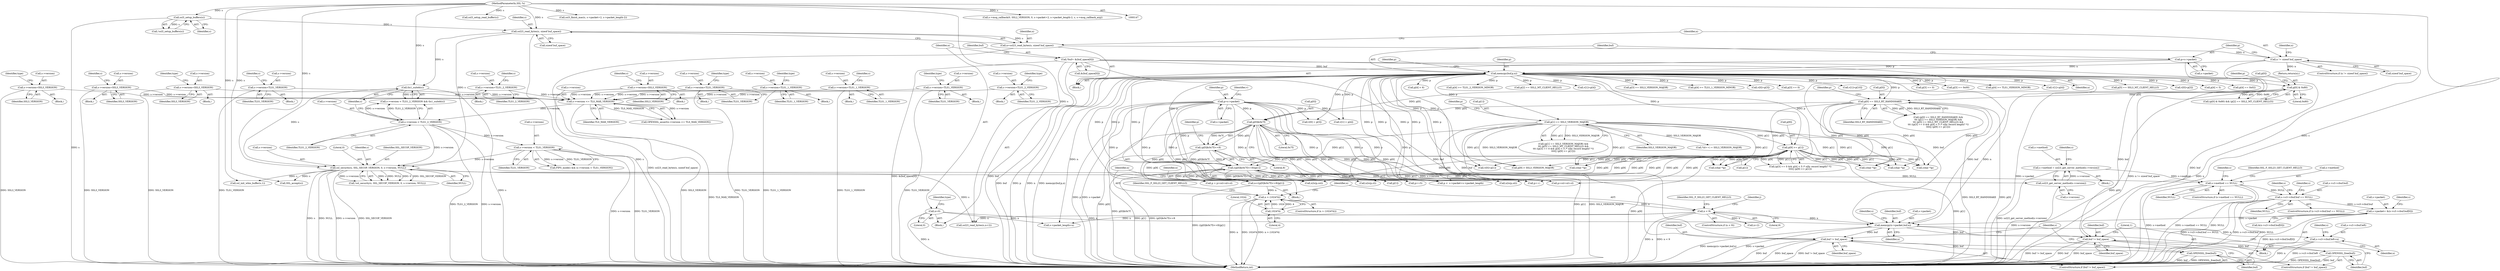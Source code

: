 digraph "0_openssl_392fa7a952e97d82eac6958c81ed1e256e6b8ca5@API" {
"1001165" [label="(Call,memcpy(s->packet,buf,n))"];
"1001151" [label="(Call,s->packet= &(s->s3->rbuf.buf[0]))"];
"1001137" [label="(Call,s->s3->rbuf.buf == NULL)"];
"1001105" [label="(Call,s->method == NULL)"];
"1001096" [label="(Call,s->method = ssl23_get_server_method(s->version))"];
"1001100" [label="(Call,ssl23_get_server_method(s->version))"];
"1000723" [label="(Call,ssl_security(s, SSL_SECOP_VERSION, 0, s->version, NULL))"];
"1000199" [label="(Call,ssl23_read_bytes(s, sizeof buf_space))"];
"1000194" [label="(Call,ssl3_setup_buffers(s))"];
"1000148" [label="(MethodParameterIn,SSL *s)"];
"1000701" [label="(Call,tls1_suiteb(s))"];
"1000696" [label="(Call,s->version < TLS1_2_VERSION)"];
"1000689" [label="(Call,s->version <= TLS_MAX_VERSION)"];
"1000606" [label="(Call,s->version=SSL3_VERSION)"];
"1000375" [label="(Call,s->version=SSL3_VERSION)"];
"1000588" [label="(Call,s->version=SSL3_VERSION)"];
"1000356" [label="(Call,s->version=TLS1_VERSION)"];
"1000312" [label="(Call,s->version=TLS1_2_VERSION)"];
"1000406" [label="(Call,s->version=SSL3_VERSION)"];
"1000623" [label="(Call,s->version=TLS1_VERSION)"];
"1000554" [label="(Call,s->version=TLS1_1_VERSION)"];
"1000337" [label="(Call,s->version=TLS1_1_VERSION)"];
"1000571" [label="(Call,s->version=TLS1_VERSION)"];
"1000531" [label="(Call,s->version=TLS1_2_VERSION)"];
"1000711" [label="(Call,s->version < TLS1_VERSION)"];
"1000215" [label="(Call,memcpy(buf,p,n))"];
"1000152" [label="(Call,*buf= &(buf_space[0]))"];
"1000210" [label="(Call,p=s->packet)"];
"1000204" [label="(Call,n != sizeof buf_space)"];
"1000197" [label="(Call,n=ssl23_read_bytes(s, sizeof buf_space))"];
"1000167" [label="(Call,n=0)"];
"1000790" [label="(Call,n < 9)"];
"1000779" [label="(Call,n > (1024*4))"];
"1000765" [label="(Call,n=((p[0]&0x7f)<<8)|p[1])"];
"1000767" [label="(Call,((p[0]&0x7f)<<8)|p[1])"];
"1000768" [label="(Call,(p[0]&0x7f)<<8)"];
"1000769" [label="(Call,p[0]&0x7f)"];
"1000746" [label="(Call,p=s->packet)"];
"1000221" [label="(Call,p[0] & 0x80)"];
"1000430" [label="(Call,p[0] == SSL3_RT_HANDSHAKE)"];
"1000436" [label="(Call,p[1] == SSL3_VERSION_MAJOR)"];
"1000459" [label="(Call,p[9] >= p[1])"];
"1000781" [label="(Call,1024*4)"];
"1001171" [label="(Call,s->s3->rbuf.left=n)"];
"1001255" [label="(Call,buf != buf_space)"];
"1001258" [label="(Call,OPENSSL_free(buf))"];
"1001265" [label="(Call,buf != buf_space)"];
"1001268" [label="(Call,OPENSSL_free(buf))"];
"1000693" [label="(Identifier,TLS_MAX_VERSION)"];
"1000765" [label="(Call,n=((p[0]&0x7f)<<8)|p[1])"];
"1000607" [label="(Call,s->version)"];
"1001262" [label="(Identifier,s)"];
"1000537" [label="(Identifier,type)"];
"1000789" [label="(ControlStructure,if (n < 9))"];
"1001131" [label="(Call,s->packet_length=n)"];
"1000790" [label="(Call,n < 9)"];
"1001145" [label="(Identifier,NULL)"];
"1000228" [label="(Identifier,p)"];
"1001175" [label="(Identifier,s)"];
"1001170" [label="(Identifier,n)"];
"1000781" [label="(Call,1024*4)"];
"1000899" [label="(Call,*(d++) = SSL3_VERSION_MAJOR)"];
"1000492" [label="(Call,p[9] > SSL3_VERSION_MAJOR)"];
"1000768" [label="(Call,(p[0]&0x7f)<<8)"];
"1001138" [label="(Call,s->s3->rbuf.buf)"];
"1001169" [label="(Identifier,buf)"];
"1001100" [label="(Call,ssl23_get_server_method(s->version))"];
"1000594" [label="(Identifier,type)"];
"1000481" [label="(Call,p[4] < 6)"];
"1001101" [label="(Call,s->version)"];
"1000169" [label="(Literal,0)"];
"1000437" [label="(Call,p[1])"];
"1000767" [label="(Call,((p[0]&0x7f)<<8)|p[1])"];
"1000695" [label="(Call,s->version < TLS1_2_VERSION && tls1_suiteb(s))"];
"1000376" [label="(Call,s->version)"];
"1000212" [label="(Call,s->packet)"];
"1001155" [label="(Call,&(s->s3->rbuf.buf[0]))"];
"1000413" [label="(Identifier,s)"];
"1000220" [label="(Call,(p[0] & 0x80) && (p[2] == SSL2_MT_CLIENT_HELLO))"];
"1000766" [label="(Identifier,n)"];
"1001267" [label="(Identifier,buf_space)"];
"1001171" [label="(Call,s->s3->rbuf.left=n)"];
"1000696" [label="(Call,s->version < TLS1_2_VERSION)"];
"1000795" [label="(Identifier,SSL_F_SSL23_GET_CLIENT_HELLO)"];
"1000201" [label="(Call,sizeof buf_space)"];
"1000316" [label="(Identifier,TLS1_2_VERSION)"];
"1000313" [label="(Call,s->version)"];
"1001016" [label="(Call,p <  s->packet+s->packet_length)"];
"1000727" [label="(Call,s->version)"];
"1001107" [label="(Identifier,s)"];
"1000356" [label="(Call,s->version=TLS1_VERSION)"];
"1001257" [label="(Identifier,buf_space)"];
"1001184" [label="(Identifier,s)"];
"1000726" [label="(Literal,0)"];
"1000182" [label="(Block,)"];
"1000221" [label="(Call,p[0] & 0x80)"];
"1000300" [label="(Call,p[4] >= TLS1_2_VERSION_MINOR)"];
"1000775" [label="(Call,p[1])"];
"1000746" [label="(Call,p=s->packet)"];
"1000209" [label="(Identifier,n)"];
"1000410" [label="(Identifier,SSL3_VERSION)"];
"1000195" [label="(Identifier,s)"];
"1000206" [label="(Call,sizeof buf_space)"];
"1000319" [label="(Identifier,s)"];
"1001151" [label="(Call,s->packet= &(s->s3->rbuf.buf[0]))"];
"1000606" [label="(Call,s->version=SSL3_VERSION)"];
"1001118" [label="(Identifier,s)"];
"1000226" [label="(Call,p[2] == SSL2_MT_CLIENT_HELLO)"];
"1000208" [label="(Return,return(n);)"];
"1000791" [label="(Identifier,n)"];
"1000198" [label="(Identifier,n)"];
"1001117" [label="(Call,ssl_init_wbio_buffer(s,1))"];
"1000252" [label="(Call,v[1]=p[4])"];
"1000773" [label="(Literal,0x7f)"];
"1000646" [label="(Call,(char *)p)"];
"1000688" [label="(Call,OPENSSL_assert(s->version <= TLS_MAX_VERSION))"];
"1000363" [label="(Identifier,s)"];
"1001031" [label="(Call,p++)"];
"1000463" [label="(Call,p[1])"];
"1000802" [label="(Call,n+2)"];
"1000344" [label="(Identifier,s)"];
"1000678" [label="(Call,(char *)p)"];
"1001097" [label="(Call,s->method)"];
"1000730" [label="(Identifier,NULL)"];
"1000148" [label="(MethodParameterIn,SSL *s)"];
"1001136" [label="(ControlStructure,if (s->s3->rbuf.buf == NULL))"];
"1000627" [label="(Identifier,TLS1_VERSION)"];
"1000853" [label="(Call,n2s(p,csl))"];
"1000570" [label="(Block,)"];
"1000271" [label="(Call,p[3] == SSL3_VERSION_MAJOR)"];
"1000203" [label="(ControlStructure,if (n != sizeof buf_space))"];
"1000792" [label="(Literal,9)"];
"1000435" [label="(Call,(p[1] == SSL3_VERSION_MAJOR) &&\n\t\t\t (p[5] == SSL3_MT_CLIENT_HELLO) &&\n\t\t\t ((p[3] == 0 && p[4] < 5 /* silly record length? */)\n\t\t\t\t|| (p[9] >= p[1])))"];
"1000223" [label="(Identifier,p)"];
"1000553" [label="(Block,)"];
"1001256" [label="(Identifier,buf)"];
"1000211" [label="(Identifier,p)"];
"1000405" [label="(Block,)"];
"1000447" [label="(Call,(p[3] == 0 && p[4] < 5 /* silly record length? */)\n\t\t\t\t|| (p[9] >= p[1]))"];
"1001258" [label="(Call,OPENSSL_free(buf))"];
"1000215" [label="(Call,memcpy(buf,p,n))"];
"1000605" [label="(Block,)"];
"1000338" [label="(Call,s->version)"];
"1000560" [label="(Identifier,type)"];
"1000325" [label="(Call,p[4] >= TLS1_1_VERSION_MINOR)"];
"1001165" [label="(Call,memcpy(s->packet,buf,n))"];
"1000690" [label="(Call,s->version)"];
"1001268" [label="(Call,OPENSSL_free(buf))"];
"1001269" [label="(Identifier,buf)"];
"1000758" [label="(Call,v[1] = p[4])"];
"1000355" [label="(Block,)"];
"1000153" [label="(Identifier,buf)"];
"1001272" [label="(Literal,1)"];
"1001137" [label="(Call,s->s3->rbuf.buf == NULL)"];
"1000431" [label="(Call,p[0])"];
"1000689" [label="(Call,s->version <= TLS_MAX_VERSION)"];
"1000406" [label="(Call,s->version=SSL3_VERSION)"];
"1000149" [label="(Block,)"];
"1000460" [label="(Call,p[9])"];
"1000742" [label="(Block,)"];
"1001264" [label="(ControlStructure,if (buf != buf_space))"];
"1000222" [label="(Call,p[0])"];
"1000245" [label="(Call,v[0]=p[3])"];
"1000588" [label="(Call,s->version=SSL3_VERSION)"];
"1001266" [label="(Identifier,buf)"];
"1000476" [label="(Call,p[3] == 0)"];
"1001096" [label="(Call,s->method = ssl23_get_server_method(s->version))"];
"1000379" [label="(Identifier,SSL3_VERSION)"];
"1000722" [label="(Call,!ssl_security(s, SSL_SECOP_VERSION, 0, s->version, NULL))"];
"1000429" [label="(Call,(p[0] == SSL3_RT_HANDSHAKE) &&\n\t\t\t (p[1] == SSL3_VERSION_MAJOR) &&\n\t\t\t (p[5] == SSL3_MT_CLIENT_HELLO) &&\n\t\t\t ((p[3] == 0 && p[4] < 5 /* silly record length? */)\n\t\t\t\t|| (p[9] >= p[1])))"];
"1000622" [label="(Block,)"];
"1001179" [label="(Identifier,n)"];
"1000655" [label="(Call,(char *)p)"];
"1000503" [label="(Call,v[1]=p[10])"];
"1000375" [label="(Call,s->version=SSL3_VERSION)"];
"1000572" [label="(Call,s->version)"];
"1000194" [label="(Call,ssl3_setup_buffers(s))"];
"1000770" [label="(Call,p[0])"];
"1000531" [label="(Call,s->version=TLS1_2_VERSION)"];
"1000360" [label="(Identifier,TLS1_VERSION)"];
"1000747" [label="(Identifier,p)"];
"1001152" [label="(Call,s->packet)"];
"1000341" [label="(Identifier,TLS1_1_VERSION)"];
"1000610" [label="(Identifier,SSL3_VERSION)"];
"1000663" [label="(Call,(char *)p)"];
"1001254" [label="(ControlStructure,if (buf != buf_space))"];
"1000459" [label="(Call,p[9] >= p[1])"];
"1001105" [label="(Call,s->method == NULL)"];
"1001104" [label="(ControlStructure,if (s->method == NULL))"];
"1001149" [label="(Identifier,s)"];
"1001259" [label="(Identifier,buf)"];
"1000167" [label="(Call,n=0)"];
"1001265" [label="(Call,buf != buf_space)"];
"1000623" [label="(Call,s->version=TLS1_VERSION)"];
"1001148" [label="(Call,ssl3_setup_read_buffer(s))"];
"1001273" [label="(MethodReturn,int)"];
"1000715" [label="(Identifier,TLS1_VERSION)"];
"1000700" [label="(Identifier,TLS1_2_VERSION)"];
"1000382" [label="(Identifier,s)"];
"1000753" [label="(Identifier,v)"];
"1000724" [label="(Identifier,s)"];
"1000612" [label="(Identifier,type)"];
"1000782" [label="(Literal,1024)"];
"1000571" [label="(Call,s->version=TLS1_VERSION)"];
"1000800" [label="(Call,ssl23_read_bytes(s,n+2))"];
"1000637" [label="(Call,(char *)p)"];
"1000152" [label="(Call,*buf= &(buf_space[0]))"];
"1000204" [label="(Call,n != sizeof buf_space)"];
"1000535" [label="(Identifier,TLS1_2_VERSION)"];
"1000723" [label="(Call,ssl_security(s, SSL_SECOP_VERSION, 0, s->version, NULL))"];
"1000210" [label="(Call,p=s->packet)"];
"1001255" [label="(Call,buf != buf_space)"];
"1000436" [label="(Call,p[1] == SSL3_VERSION_MAJOR)"];
"1001153" [label="(Identifier,s)"];
"1000357" [label="(Call,s->version)"];
"1001112" [label="(Identifier,SSL_F_SSL23_GET_CLIENT_HELLO)"];
"1000587" [label="(Block,)"];
"1001106" [label="(Call,s->method)"];
"1001172" [label="(Call,s->s3->rbuf.left)"];
"1000407" [label="(Call,s->version)"];
"1000709" [label="(Call,FIPS_mode() && (s->version < TLS1_VERSION))"];
"1000199" [label="(Call,ssl23_read_bytes(s, sizeof buf_space))"];
"1000449" [label="(Call,p[3] == 0)"];
"1000850" [label="(Call,p+=5)"];
"1000234" [label="(Call,p[3] == 0x00)"];
"1000701" [label="(Call,tls1_suiteb(s))"];
"1001006" [label="(Call,p = p+csl+sil+cl)"];
"1000292" [label="(Call,p[4] >= TLS1_VERSION_MINOR)"];
"1000592" [label="(Identifier,SSL3_VERSION)"];
"1000751" [label="(Call,v[0] = p[3])"];
"1000811" [label="(Call,ssl3_finish_mac(s, s->packet+2, s->packet_length-2))"];
"1000748" [label="(Call,s->packet)"];
"1000697" [label="(Call,s->version)"];
"1000205" [label="(Identifier,n)"];
"1000786" [label="(Identifier,SSL_F_SSL23_GET_CLIENT_HELLO)"];
"1000575" [label="(Identifier,TLS1_VERSION)"];
"1001261" [label="(Call,SSL_accept(s))"];
"1000827" [label="(Call,s->msg_callback(0, SSL2_VERSION, 0, s->packet+2, s->packet_length-2, s, s->msg_callback_arg))"];
"1000284" [label="(Call,v[1]=p[4])"];
"1000218" [label="(Identifier,n)"];
"1000467" [label="(Call,v[0]=p[1])"];
"1000430" [label="(Call,p[0] == SSL3_RT_HANDSHAKE)"];
"1000154" [label="(Call,&(buf_space[0]))"];
"1000558" [label="(Identifier,TLS1_1_VERSION)"];
"1000776" [label="(Identifier,p)"];
"1001166" [label="(Call,s->packet)"];
"1000712" [label="(Call,s->version)"];
"1001125" [label="(Block,)"];
"1000702" [label="(Identifier,s)"];
"1000856" [label="(Call,n2s(p,sil))"];
"1001008" [label="(Call,p+csl+sil+cl)"];
"1000216" [label="(Identifier,buf)"];
"1000442" [label="(Call,p[5] == SSL3_MT_CLIENT_HELLO)"];
"1000311" [label="(Block,)"];
"1000312" [label="(Call,s->version=TLS1_2_VERSION)"];
"1000783" [label="(Literal,4)"];
"1000778" [label="(ControlStructure,if (n > (1024*4)))"];
"1000532" [label="(Call,s->version)"];
"1000555" [label="(Call,s->version)"];
"1000217" [label="(Identifier,p)"];
"1000444" [label="(Identifier,p)"];
"1001109" [label="(Identifier,NULL)"];
"1000711" [label="(Call,s->version < TLS1_VERSION)"];
"1000168" [label="(Identifier,n)"];
"1000779" [label="(Call,n > (1024*4))"];
"1000434" [label="(Identifier,SSL3_RT_HANDSHAKE)"];
"1000780" [label="(Identifier,n)"];
"1001095" [label="(Block,)"];
"1000530" [label="(Block,)"];
"1000799" [label="(Identifier,j)"];
"1000440" [label="(Identifier,SSL3_VERSION_MAJOR)"];
"1000197" [label="(Call,n=ssl23_read_bytes(s, sizeof buf_space))"];
"1000769" [label="(Call,p[0]&0x7f)"];
"1000173" [label="(Identifier,type)"];
"1000624" [label="(Call,s->version)"];
"1000554" [label="(Call,s->version=TLS1_1_VERSION)"];
"1000336" [label="(Block,)"];
"1000277" [label="(Call,v[0]=p[3])"];
"1000454" [label="(Call,p[4] < 5)"];
"1000774" [label="(Literal,8)"];
"1000225" [label="(Literal,0x80)"];
"1000438" [label="(Identifier,p)"];
"1000200" [label="(Identifier,s)"];
"1000629" [label="(Identifier,type)"];
"1000239" [label="(Call,p[4] == 0x02)"];
"1000589" [label="(Call,s->version)"];
"1000859" [label="(Call,n2s(p,cl))"];
"1000337" [label="(Call,s->version=TLS1_1_VERSION)"];
"1000374" [label="(Block,)"];
"1001167" [label="(Identifier,s)"];
"1000193" [label="(Call,!ssl3_setup_buffers(s))"];
"1000577" [label="(Identifier,type)"];
"1000725" [label="(Identifier,SSL_SECOP_VERSION)"];
"1001165" -> "1001125"  [label="AST: "];
"1001165" -> "1001170"  [label="CFG: "];
"1001166" -> "1001165"  [label="AST: "];
"1001169" -> "1001165"  [label="AST: "];
"1001170" -> "1001165"  [label="AST: "];
"1001175" -> "1001165"  [label="CFG: "];
"1001165" -> "1001273"  [label="DDG: s->packet"];
"1001165" -> "1001273"  [label="DDG: memcpy(s->packet,buf,n)"];
"1001151" -> "1001165"  [label="DDG: s->packet"];
"1000215" -> "1001165"  [label="DDG: buf"];
"1000215" -> "1001165"  [label="DDG: n"];
"1000152" -> "1001165"  [label="DDG: buf"];
"1000167" -> "1001165"  [label="DDG: n"];
"1000790" -> "1001165"  [label="DDG: n"];
"1001165" -> "1001171"  [label="DDG: n"];
"1001165" -> "1001255"  [label="DDG: buf"];
"1001165" -> "1001265"  [label="DDG: buf"];
"1001151" -> "1001125"  [label="AST: "];
"1001151" -> "1001155"  [label="CFG: "];
"1001152" -> "1001151"  [label="AST: "];
"1001155" -> "1001151"  [label="AST: "];
"1001167" -> "1001151"  [label="CFG: "];
"1001151" -> "1001273"  [label="DDG: &(s->s3->rbuf.buf[0])"];
"1001137" -> "1001151"  [label="DDG: s->s3->rbuf.buf"];
"1001137" -> "1001136"  [label="AST: "];
"1001137" -> "1001145"  [label="CFG: "];
"1001138" -> "1001137"  [label="AST: "];
"1001145" -> "1001137"  [label="AST: "];
"1001149" -> "1001137"  [label="CFG: "];
"1001153" -> "1001137"  [label="CFG: "];
"1001137" -> "1001273"  [label="DDG: s->s3->rbuf.buf == NULL"];
"1001137" -> "1001273"  [label="DDG: s->s3->rbuf.buf"];
"1001137" -> "1001273"  [label="DDG: NULL"];
"1001105" -> "1001137"  [label="DDG: NULL"];
"1001105" -> "1001104"  [label="AST: "];
"1001105" -> "1001109"  [label="CFG: "];
"1001106" -> "1001105"  [label="AST: "];
"1001109" -> "1001105"  [label="AST: "];
"1001112" -> "1001105"  [label="CFG: "];
"1001118" -> "1001105"  [label="CFG: "];
"1001105" -> "1001273"  [label="DDG: s->method == NULL"];
"1001105" -> "1001273"  [label="DDG: NULL"];
"1001105" -> "1001273"  [label="DDG: s->method"];
"1001096" -> "1001105"  [label="DDG: s->method"];
"1000723" -> "1001105"  [label="DDG: NULL"];
"1001096" -> "1001095"  [label="AST: "];
"1001096" -> "1001100"  [label="CFG: "];
"1001097" -> "1001096"  [label="AST: "];
"1001100" -> "1001096"  [label="AST: "];
"1001107" -> "1001096"  [label="CFG: "];
"1001096" -> "1001273"  [label="DDG: ssl23_get_server_method(s->version)"];
"1001100" -> "1001096"  [label="DDG: s->version"];
"1001100" -> "1001101"  [label="CFG: "];
"1001101" -> "1001100"  [label="AST: "];
"1001100" -> "1001273"  [label="DDG: s->version"];
"1000723" -> "1001100"  [label="DDG: s->version"];
"1000723" -> "1000722"  [label="AST: "];
"1000723" -> "1000730"  [label="CFG: "];
"1000724" -> "1000723"  [label="AST: "];
"1000725" -> "1000723"  [label="AST: "];
"1000726" -> "1000723"  [label="AST: "];
"1000727" -> "1000723"  [label="AST: "];
"1000730" -> "1000723"  [label="AST: "];
"1000722" -> "1000723"  [label="CFG: "];
"1000723" -> "1001273"  [label="DDG: s"];
"1000723" -> "1001273"  [label="DDG: NULL"];
"1000723" -> "1001273"  [label="DDG: s->version"];
"1000723" -> "1001273"  [label="DDG: SSL_SECOP_VERSION"];
"1000723" -> "1000722"  [label="DDG: s"];
"1000723" -> "1000722"  [label="DDG: NULL"];
"1000723" -> "1000722"  [label="DDG: 0"];
"1000723" -> "1000722"  [label="DDG: SSL_SECOP_VERSION"];
"1000723" -> "1000722"  [label="DDG: s->version"];
"1000199" -> "1000723"  [label="DDG: s"];
"1000701" -> "1000723"  [label="DDG: s"];
"1000148" -> "1000723"  [label="DDG: s"];
"1000696" -> "1000723"  [label="DDG: s->version"];
"1000711" -> "1000723"  [label="DDG: s->version"];
"1000723" -> "1000800"  [label="DDG: s"];
"1000723" -> "1001117"  [label="DDG: s"];
"1000723" -> "1001261"  [label="DDG: s"];
"1000199" -> "1000197"  [label="AST: "];
"1000199" -> "1000201"  [label="CFG: "];
"1000200" -> "1000199"  [label="AST: "];
"1000201" -> "1000199"  [label="AST: "];
"1000197" -> "1000199"  [label="CFG: "];
"1000199" -> "1001273"  [label="DDG: s"];
"1000199" -> "1000197"  [label="DDG: s"];
"1000194" -> "1000199"  [label="DDG: s"];
"1000148" -> "1000199"  [label="DDG: s"];
"1000199" -> "1000701"  [label="DDG: s"];
"1000194" -> "1000193"  [label="AST: "];
"1000194" -> "1000195"  [label="CFG: "];
"1000195" -> "1000194"  [label="AST: "];
"1000193" -> "1000194"  [label="CFG: "];
"1000194" -> "1001273"  [label="DDG: s"];
"1000194" -> "1000193"  [label="DDG: s"];
"1000148" -> "1000194"  [label="DDG: s"];
"1000148" -> "1000147"  [label="AST: "];
"1000148" -> "1001273"  [label="DDG: s"];
"1000148" -> "1000701"  [label="DDG: s"];
"1000148" -> "1000800"  [label="DDG: s"];
"1000148" -> "1000811"  [label="DDG: s"];
"1000148" -> "1000827"  [label="DDG: s"];
"1000148" -> "1001117"  [label="DDG: s"];
"1000148" -> "1001148"  [label="DDG: s"];
"1000148" -> "1001261"  [label="DDG: s"];
"1000701" -> "1000695"  [label="AST: "];
"1000701" -> "1000702"  [label="CFG: "];
"1000702" -> "1000701"  [label="AST: "];
"1000695" -> "1000701"  [label="CFG: "];
"1000701" -> "1001273"  [label="DDG: s"];
"1000701" -> "1000695"  [label="DDG: s"];
"1000696" -> "1000695"  [label="AST: "];
"1000696" -> "1000700"  [label="CFG: "];
"1000697" -> "1000696"  [label="AST: "];
"1000700" -> "1000696"  [label="AST: "];
"1000702" -> "1000696"  [label="CFG: "];
"1000695" -> "1000696"  [label="CFG: "];
"1000696" -> "1001273"  [label="DDG: TLS1_2_VERSION"];
"1000696" -> "1001273"  [label="DDG: s->version"];
"1000696" -> "1000695"  [label="DDG: s->version"];
"1000696" -> "1000695"  [label="DDG: TLS1_2_VERSION"];
"1000689" -> "1000696"  [label="DDG: s->version"];
"1000696" -> "1000711"  [label="DDG: s->version"];
"1000689" -> "1000688"  [label="AST: "];
"1000689" -> "1000693"  [label="CFG: "];
"1000690" -> "1000689"  [label="AST: "];
"1000693" -> "1000689"  [label="AST: "];
"1000688" -> "1000689"  [label="CFG: "];
"1000689" -> "1001273"  [label="DDG: TLS_MAX_VERSION"];
"1000689" -> "1000688"  [label="DDG: s->version"];
"1000689" -> "1000688"  [label="DDG: TLS_MAX_VERSION"];
"1000606" -> "1000689"  [label="DDG: s->version"];
"1000375" -> "1000689"  [label="DDG: s->version"];
"1000588" -> "1000689"  [label="DDG: s->version"];
"1000356" -> "1000689"  [label="DDG: s->version"];
"1000312" -> "1000689"  [label="DDG: s->version"];
"1000406" -> "1000689"  [label="DDG: s->version"];
"1000623" -> "1000689"  [label="DDG: s->version"];
"1000554" -> "1000689"  [label="DDG: s->version"];
"1000337" -> "1000689"  [label="DDG: s->version"];
"1000571" -> "1000689"  [label="DDG: s->version"];
"1000531" -> "1000689"  [label="DDG: s->version"];
"1000606" -> "1000605"  [label="AST: "];
"1000606" -> "1000610"  [label="CFG: "];
"1000607" -> "1000606"  [label="AST: "];
"1000610" -> "1000606"  [label="AST: "];
"1000612" -> "1000606"  [label="CFG: "];
"1000606" -> "1001273"  [label="DDG: SSL3_VERSION"];
"1000375" -> "1000374"  [label="AST: "];
"1000375" -> "1000379"  [label="CFG: "];
"1000376" -> "1000375"  [label="AST: "];
"1000379" -> "1000375"  [label="AST: "];
"1000382" -> "1000375"  [label="CFG: "];
"1000375" -> "1001273"  [label="DDG: SSL3_VERSION"];
"1000588" -> "1000587"  [label="AST: "];
"1000588" -> "1000592"  [label="CFG: "];
"1000589" -> "1000588"  [label="AST: "];
"1000592" -> "1000588"  [label="AST: "];
"1000594" -> "1000588"  [label="CFG: "];
"1000588" -> "1001273"  [label="DDG: SSL3_VERSION"];
"1000356" -> "1000355"  [label="AST: "];
"1000356" -> "1000360"  [label="CFG: "];
"1000357" -> "1000356"  [label="AST: "];
"1000360" -> "1000356"  [label="AST: "];
"1000363" -> "1000356"  [label="CFG: "];
"1000356" -> "1001273"  [label="DDG: TLS1_VERSION"];
"1000312" -> "1000311"  [label="AST: "];
"1000312" -> "1000316"  [label="CFG: "];
"1000313" -> "1000312"  [label="AST: "];
"1000316" -> "1000312"  [label="AST: "];
"1000319" -> "1000312"  [label="CFG: "];
"1000406" -> "1000405"  [label="AST: "];
"1000406" -> "1000410"  [label="CFG: "];
"1000407" -> "1000406"  [label="AST: "];
"1000410" -> "1000406"  [label="AST: "];
"1000413" -> "1000406"  [label="CFG: "];
"1000406" -> "1001273"  [label="DDG: SSL3_VERSION"];
"1000623" -> "1000622"  [label="AST: "];
"1000623" -> "1000627"  [label="CFG: "];
"1000624" -> "1000623"  [label="AST: "];
"1000627" -> "1000623"  [label="AST: "];
"1000629" -> "1000623"  [label="CFG: "];
"1000623" -> "1001273"  [label="DDG: TLS1_VERSION"];
"1000554" -> "1000553"  [label="AST: "];
"1000554" -> "1000558"  [label="CFG: "];
"1000555" -> "1000554"  [label="AST: "];
"1000558" -> "1000554"  [label="AST: "];
"1000560" -> "1000554"  [label="CFG: "];
"1000554" -> "1001273"  [label="DDG: TLS1_1_VERSION"];
"1000337" -> "1000336"  [label="AST: "];
"1000337" -> "1000341"  [label="CFG: "];
"1000338" -> "1000337"  [label="AST: "];
"1000341" -> "1000337"  [label="AST: "];
"1000344" -> "1000337"  [label="CFG: "];
"1000337" -> "1001273"  [label="DDG: TLS1_1_VERSION"];
"1000571" -> "1000570"  [label="AST: "];
"1000571" -> "1000575"  [label="CFG: "];
"1000572" -> "1000571"  [label="AST: "];
"1000575" -> "1000571"  [label="AST: "];
"1000577" -> "1000571"  [label="CFG: "];
"1000571" -> "1001273"  [label="DDG: TLS1_VERSION"];
"1000531" -> "1000530"  [label="AST: "];
"1000531" -> "1000535"  [label="CFG: "];
"1000532" -> "1000531"  [label="AST: "];
"1000535" -> "1000531"  [label="AST: "];
"1000537" -> "1000531"  [label="CFG: "];
"1000711" -> "1000709"  [label="AST: "];
"1000711" -> "1000715"  [label="CFG: "];
"1000712" -> "1000711"  [label="AST: "];
"1000715" -> "1000711"  [label="AST: "];
"1000709" -> "1000711"  [label="CFG: "];
"1000711" -> "1001273"  [label="DDG: TLS1_VERSION"];
"1000711" -> "1001273"  [label="DDG: s->version"];
"1000711" -> "1000709"  [label="DDG: s->version"];
"1000711" -> "1000709"  [label="DDG: TLS1_VERSION"];
"1000215" -> "1000182"  [label="AST: "];
"1000215" -> "1000218"  [label="CFG: "];
"1000216" -> "1000215"  [label="AST: "];
"1000217" -> "1000215"  [label="AST: "];
"1000218" -> "1000215"  [label="AST: "];
"1000223" -> "1000215"  [label="CFG: "];
"1000215" -> "1001273"  [label="DDG: buf"];
"1000215" -> "1001273"  [label="DDG: p"];
"1000215" -> "1001273"  [label="DDG: n"];
"1000215" -> "1001273"  [label="DDG: memcpy(buf,p,n)"];
"1000152" -> "1000215"  [label="DDG: buf"];
"1000210" -> "1000215"  [label="DDG: p"];
"1000204" -> "1000215"  [label="DDG: n"];
"1000215" -> "1000221"  [label="DDG: p"];
"1000215" -> "1000226"  [label="DDG: p"];
"1000215" -> "1000234"  [label="DDG: p"];
"1000215" -> "1000239"  [label="DDG: p"];
"1000215" -> "1000245"  [label="DDG: p"];
"1000215" -> "1000252"  [label="DDG: p"];
"1000215" -> "1000271"  [label="DDG: p"];
"1000215" -> "1000277"  [label="DDG: p"];
"1000215" -> "1000284"  [label="DDG: p"];
"1000215" -> "1000292"  [label="DDG: p"];
"1000215" -> "1000300"  [label="DDG: p"];
"1000215" -> "1000325"  [label="DDG: p"];
"1000215" -> "1000430"  [label="DDG: p"];
"1000215" -> "1000436"  [label="DDG: p"];
"1000215" -> "1000442"  [label="DDG: p"];
"1000215" -> "1000449"  [label="DDG: p"];
"1000215" -> "1000454"  [label="DDG: p"];
"1000215" -> "1000459"  [label="DDG: p"];
"1000215" -> "1000467"  [label="DDG: p"];
"1000215" -> "1000476"  [label="DDG: p"];
"1000215" -> "1000481"  [label="DDG: p"];
"1000215" -> "1000492"  [label="DDG: p"];
"1000215" -> "1000503"  [label="DDG: p"];
"1000215" -> "1000637"  [label="DDG: p"];
"1000215" -> "1000751"  [label="DDG: p"];
"1000215" -> "1000758"  [label="DDG: p"];
"1000215" -> "1000767"  [label="DDG: p"];
"1000215" -> "1000850"  [label="DDG: p"];
"1000215" -> "1000853"  [label="DDG: p"];
"1000215" -> "1000856"  [label="DDG: p"];
"1000215" -> "1000859"  [label="DDG: p"];
"1000215" -> "1001006"  [label="DDG: p"];
"1000215" -> "1001008"  [label="DDG: p"];
"1000215" -> "1001016"  [label="DDG: p"];
"1000215" -> "1001031"  [label="DDG: p"];
"1000215" -> "1001131"  [label="DDG: n"];
"1000215" -> "1001255"  [label="DDG: buf"];
"1000215" -> "1001265"  [label="DDG: buf"];
"1000152" -> "1000149"  [label="AST: "];
"1000152" -> "1000154"  [label="CFG: "];
"1000153" -> "1000152"  [label="AST: "];
"1000154" -> "1000152"  [label="AST: "];
"1000168" -> "1000152"  [label="CFG: "];
"1000152" -> "1001273"  [label="DDG: buf"];
"1000152" -> "1001273"  [label="DDG: &(buf_space[0])"];
"1000152" -> "1001255"  [label="DDG: buf"];
"1000152" -> "1001265"  [label="DDG: buf"];
"1000210" -> "1000182"  [label="AST: "];
"1000210" -> "1000212"  [label="CFG: "];
"1000211" -> "1000210"  [label="AST: "];
"1000212" -> "1000210"  [label="AST: "];
"1000216" -> "1000210"  [label="CFG: "];
"1000210" -> "1001273"  [label="DDG: s->packet"];
"1000204" -> "1000203"  [label="AST: "];
"1000204" -> "1000206"  [label="CFG: "];
"1000205" -> "1000204"  [label="AST: "];
"1000206" -> "1000204"  [label="AST: "];
"1000209" -> "1000204"  [label="CFG: "];
"1000211" -> "1000204"  [label="CFG: "];
"1000204" -> "1001273"  [label="DDG: n"];
"1000204" -> "1001273"  [label="DDG: n != sizeof buf_space"];
"1000197" -> "1000204"  [label="DDG: n"];
"1000204" -> "1000208"  [label="DDG: n"];
"1000197" -> "1000182"  [label="AST: "];
"1000198" -> "1000197"  [label="AST: "];
"1000205" -> "1000197"  [label="CFG: "];
"1000197" -> "1001273"  [label="DDG: ssl23_read_bytes(s, sizeof buf_space)"];
"1000167" -> "1000149"  [label="AST: "];
"1000167" -> "1000169"  [label="CFG: "];
"1000168" -> "1000167"  [label="AST: "];
"1000169" -> "1000167"  [label="AST: "];
"1000173" -> "1000167"  [label="CFG: "];
"1000167" -> "1001273"  [label="DDG: n"];
"1000167" -> "1001131"  [label="DDG: n"];
"1000790" -> "1000789"  [label="AST: "];
"1000790" -> "1000792"  [label="CFG: "];
"1000791" -> "1000790"  [label="AST: "];
"1000792" -> "1000790"  [label="AST: "];
"1000795" -> "1000790"  [label="CFG: "];
"1000799" -> "1000790"  [label="CFG: "];
"1000790" -> "1001273"  [label="DDG: n"];
"1000790" -> "1001273"  [label="DDG: n < 9"];
"1000779" -> "1000790"  [label="DDG: n"];
"1000790" -> "1000800"  [label="DDG: n"];
"1000790" -> "1000802"  [label="DDG: n"];
"1000790" -> "1001131"  [label="DDG: n"];
"1000779" -> "1000778"  [label="AST: "];
"1000779" -> "1000781"  [label="CFG: "];
"1000780" -> "1000779"  [label="AST: "];
"1000781" -> "1000779"  [label="AST: "];
"1000786" -> "1000779"  [label="CFG: "];
"1000791" -> "1000779"  [label="CFG: "];
"1000779" -> "1001273"  [label="DDG: n"];
"1000779" -> "1001273"  [label="DDG: 1024*4"];
"1000779" -> "1001273"  [label="DDG: n > (1024*4)"];
"1000765" -> "1000779"  [label="DDG: n"];
"1000781" -> "1000779"  [label="DDG: 1024"];
"1000781" -> "1000779"  [label="DDG: 4"];
"1000765" -> "1000742"  [label="AST: "];
"1000765" -> "1000767"  [label="CFG: "];
"1000766" -> "1000765"  [label="AST: "];
"1000767" -> "1000765"  [label="AST: "];
"1000780" -> "1000765"  [label="CFG: "];
"1000765" -> "1001273"  [label="DDG: ((p[0]&0x7f)<<8)|p[1]"];
"1000767" -> "1000765"  [label="DDG: (p[0]&0x7f)<<8"];
"1000767" -> "1000765"  [label="DDG: p[1]"];
"1000767" -> "1000775"  [label="CFG: "];
"1000768" -> "1000767"  [label="AST: "];
"1000775" -> "1000767"  [label="AST: "];
"1000767" -> "1001273"  [label="DDG: (p[0]&0x7f)<<8"];
"1000767" -> "1001273"  [label="DDG: p[1]"];
"1000768" -> "1000767"  [label="DDG: p[0]&0x7f"];
"1000768" -> "1000767"  [label="DDG: 8"];
"1000436" -> "1000767"  [label="DDG: p[1]"];
"1000746" -> "1000767"  [label="DDG: p"];
"1000459" -> "1000767"  [label="DDG: p[1]"];
"1000767" -> "1000850"  [label="DDG: p[1]"];
"1000767" -> "1000853"  [label="DDG: p[1]"];
"1000767" -> "1000856"  [label="DDG: p[1]"];
"1000767" -> "1000859"  [label="DDG: p[1]"];
"1000767" -> "1001006"  [label="DDG: p[1]"];
"1000767" -> "1001008"  [label="DDG: p[1]"];
"1000767" -> "1001016"  [label="DDG: p[1]"];
"1000767" -> "1001031"  [label="DDG: p[1]"];
"1000768" -> "1000774"  [label="CFG: "];
"1000769" -> "1000768"  [label="AST: "];
"1000774" -> "1000768"  [label="AST: "];
"1000776" -> "1000768"  [label="CFG: "];
"1000768" -> "1001273"  [label="DDG: p[0]&0x7f"];
"1000769" -> "1000768"  [label="DDG: p[0]"];
"1000769" -> "1000768"  [label="DDG: 0x7f"];
"1000769" -> "1000773"  [label="CFG: "];
"1000770" -> "1000769"  [label="AST: "];
"1000773" -> "1000769"  [label="AST: "];
"1000774" -> "1000769"  [label="CFG: "];
"1000769" -> "1001273"  [label="DDG: p[0]"];
"1000746" -> "1000769"  [label="DDG: p"];
"1000221" -> "1000769"  [label="DDG: p[0]"];
"1000430" -> "1000769"  [label="DDG: p[0]"];
"1000769" -> "1000850"  [label="DDG: p[0]"];
"1000769" -> "1000853"  [label="DDG: p[0]"];
"1000769" -> "1000856"  [label="DDG: p[0]"];
"1000769" -> "1000859"  [label="DDG: p[0]"];
"1000769" -> "1001006"  [label="DDG: p[0]"];
"1000769" -> "1001008"  [label="DDG: p[0]"];
"1000769" -> "1001016"  [label="DDG: p[0]"];
"1000769" -> "1001031"  [label="DDG: p[0]"];
"1000746" -> "1000742"  [label="AST: "];
"1000746" -> "1000748"  [label="CFG: "];
"1000747" -> "1000746"  [label="AST: "];
"1000748" -> "1000746"  [label="AST: "];
"1000753" -> "1000746"  [label="CFG: "];
"1000746" -> "1001273"  [label="DDG: s->packet"];
"1000746" -> "1001273"  [label="DDG: p"];
"1000746" -> "1000751"  [label="DDG: p"];
"1000746" -> "1000758"  [label="DDG: p"];
"1000746" -> "1000850"  [label="DDG: p"];
"1000746" -> "1000853"  [label="DDG: p"];
"1000746" -> "1000856"  [label="DDG: p"];
"1000746" -> "1000859"  [label="DDG: p"];
"1000746" -> "1001006"  [label="DDG: p"];
"1000746" -> "1001008"  [label="DDG: p"];
"1000746" -> "1001016"  [label="DDG: p"];
"1000746" -> "1001031"  [label="DDG: p"];
"1000221" -> "1000220"  [label="AST: "];
"1000221" -> "1000225"  [label="CFG: "];
"1000222" -> "1000221"  [label="AST: "];
"1000225" -> "1000221"  [label="AST: "];
"1000228" -> "1000221"  [label="CFG: "];
"1000220" -> "1000221"  [label="CFG: "];
"1000221" -> "1001273"  [label="DDG: p[0]"];
"1000221" -> "1000220"  [label="DDG: p[0]"];
"1000221" -> "1000220"  [label="DDG: 0x80"];
"1000221" -> "1000430"  [label="DDG: p[0]"];
"1000430" -> "1000429"  [label="AST: "];
"1000430" -> "1000434"  [label="CFG: "];
"1000431" -> "1000430"  [label="AST: "];
"1000434" -> "1000430"  [label="AST: "];
"1000438" -> "1000430"  [label="CFG: "];
"1000429" -> "1000430"  [label="CFG: "];
"1000430" -> "1001273"  [label="DDG: SSL3_RT_HANDSHAKE"];
"1000430" -> "1001273"  [label="DDG: p[0]"];
"1000430" -> "1000429"  [label="DDG: p[0]"];
"1000430" -> "1000429"  [label="DDG: SSL3_RT_HANDSHAKE"];
"1000430" -> "1000637"  [label="DDG: p[0]"];
"1000430" -> "1000646"  [label="DDG: p[0]"];
"1000430" -> "1000655"  [label="DDG: p[0]"];
"1000430" -> "1000663"  [label="DDG: p[0]"];
"1000430" -> "1000678"  [label="DDG: p[0]"];
"1000436" -> "1000435"  [label="AST: "];
"1000436" -> "1000440"  [label="CFG: "];
"1000437" -> "1000436"  [label="AST: "];
"1000440" -> "1000436"  [label="AST: "];
"1000444" -> "1000436"  [label="CFG: "];
"1000435" -> "1000436"  [label="CFG: "];
"1000436" -> "1001273"  [label="DDG: p[1]"];
"1000436" -> "1001273"  [label="DDG: SSL3_VERSION_MAJOR"];
"1000436" -> "1000435"  [label="DDG: p[1]"];
"1000436" -> "1000435"  [label="DDG: SSL3_VERSION_MAJOR"];
"1000436" -> "1000459"  [label="DDG: p[1]"];
"1000436" -> "1000467"  [label="DDG: p[1]"];
"1000436" -> "1000492"  [label="DDG: SSL3_VERSION_MAJOR"];
"1000436" -> "1000637"  [label="DDG: p[1]"];
"1000436" -> "1000646"  [label="DDG: p[1]"];
"1000436" -> "1000655"  [label="DDG: p[1]"];
"1000436" -> "1000663"  [label="DDG: p[1]"];
"1000436" -> "1000678"  [label="DDG: p[1]"];
"1000436" -> "1000899"  [label="DDG: SSL3_VERSION_MAJOR"];
"1000459" -> "1000447"  [label="AST: "];
"1000459" -> "1000463"  [label="CFG: "];
"1000460" -> "1000459"  [label="AST: "];
"1000463" -> "1000459"  [label="AST: "];
"1000447" -> "1000459"  [label="CFG: "];
"1000459" -> "1001273"  [label="DDG: p[9]"];
"1000459" -> "1001273"  [label="DDG: p[1]"];
"1000459" -> "1000447"  [label="DDG: p[9]"];
"1000459" -> "1000447"  [label="DDG: p[1]"];
"1000459" -> "1000467"  [label="DDG: p[1]"];
"1000459" -> "1000492"  [label="DDG: p[9]"];
"1000459" -> "1000637"  [label="DDG: p[9]"];
"1000459" -> "1000637"  [label="DDG: p[1]"];
"1000459" -> "1000646"  [label="DDG: p[9]"];
"1000459" -> "1000646"  [label="DDG: p[1]"];
"1000459" -> "1000655"  [label="DDG: p[9]"];
"1000459" -> "1000655"  [label="DDG: p[1]"];
"1000459" -> "1000663"  [label="DDG: p[9]"];
"1000459" -> "1000663"  [label="DDG: p[1]"];
"1000459" -> "1000678"  [label="DDG: p[9]"];
"1000459" -> "1000678"  [label="DDG: p[1]"];
"1000459" -> "1000850"  [label="DDG: p[9]"];
"1000459" -> "1000853"  [label="DDG: p[9]"];
"1000459" -> "1000856"  [label="DDG: p[9]"];
"1000459" -> "1000859"  [label="DDG: p[9]"];
"1000459" -> "1001006"  [label="DDG: p[9]"];
"1000459" -> "1001008"  [label="DDG: p[9]"];
"1000459" -> "1001016"  [label="DDG: p[9]"];
"1000459" -> "1001031"  [label="DDG: p[9]"];
"1000781" -> "1000783"  [label="CFG: "];
"1000782" -> "1000781"  [label="AST: "];
"1000783" -> "1000781"  [label="AST: "];
"1001171" -> "1001125"  [label="AST: "];
"1001171" -> "1001179"  [label="CFG: "];
"1001172" -> "1001171"  [label="AST: "];
"1001179" -> "1001171"  [label="AST: "];
"1001184" -> "1001171"  [label="CFG: "];
"1001171" -> "1001273"  [label="DDG: s->s3->rbuf.left"];
"1001171" -> "1001273"  [label="DDG: n"];
"1001255" -> "1001254"  [label="AST: "];
"1001255" -> "1001257"  [label="CFG: "];
"1001256" -> "1001255"  [label="AST: "];
"1001257" -> "1001255"  [label="AST: "];
"1001259" -> "1001255"  [label="CFG: "];
"1001262" -> "1001255"  [label="CFG: "];
"1001255" -> "1001273"  [label="DDG: buf_space"];
"1001255" -> "1001273"  [label="DDG: buf != buf_space"];
"1001255" -> "1001273"  [label="DDG: buf"];
"1001255" -> "1001258"  [label="DDG: buf"];
"1001258" -> "1001254"  [label="AST: "];
"1001258" -> "1001259"  [label="CFG: "];
"1001259" -> "1001258"  [label="AST: "];
"1001262" -> "1001258"  [label="CFG: "];
"1001258" -> "1001273"  [label="DDG: OPENSSL_free(buf)"];
"1001258" -> "1001273"  [label="DDG: buf"];
"1001265" -> "1001264"  [label="AST: "];
"1001265" -> "1001267"  [label="CFG: "];
"1001266" -> "1001265"  [label="AST: "];
"1001267" -> "1001265"  [label="AST: "];
"1001269" -> "1001265"  [label="CFG: "];
"1001272" -> "1001265"  [label="CFG: "];
"1001265" -> "1001273"  [label="DDG: buf != buf_space"];
"1001265" -> "1001273"  [label="DDG: buf"];
"1001265" -> "1001273"  [label="DDG: buf_space"];
"1001265" -> "1001268"  [label="DDG: buf"];
"1001268" -> "1001264"  [label="AST: "];
"1001268" -> "1001269"  [label="CFG: "];
"1001269" -> "1001268"  [label="AST: "];
"1001272" -> "1001268"  [label="CFG: "];
"1001268" -> "1001273"  [label="DDG: OPENSSL_free(buf)"];
"1001268" -> "1001273"  [label="DDG: buf"];
}
